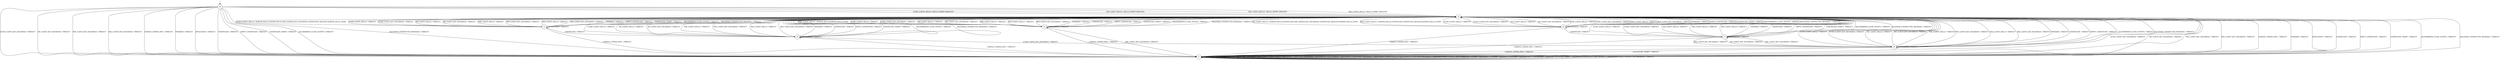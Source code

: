 digraph g {

	s0 [shape="circle" label="s0"];
	s1 [shape="circle" label="s1"];
	s2 [shape="circle" label="s2"];
	s3 [shape="circle" label="s3"];
	s4 [shape="circle" label="s4"];
	s5 [shape="circle" label="s5"];
	s6 [shape="circle" label="s6"];
	s7 [shape="circle" label="s7"];
	s8 [shape="circle" label="s8"];
	s0 -> s2 [label="ECDH_CLIENT_HELLO / HELLO_VERIFY_REQUEST"];
	s0 -> s1 [label="ECDH_CLIENT_KEY_EXCHANGE / TIMEOUT"];
	s0 -> s2 [label="DH_CLIENT_HELLO / HELLO_VERIFY_REQUEST"];
	s0 -> s1 [label="DH_CLIENT_KEY_EXCHANGE / TIMEOUT"];
	s0 -> s2 [label="PSK_CLIENT_HELLO / HELLO_VERIFY_REQUEST"];
	s0 -> s1 [label="PSK_CLIENT_KEY_EXCHANGE / TIMEOUT"];
	s0 -> s2 [label="RSA_CLIENT_HELLO / HELLO_VERIFY_REQUEST"];
	s0 -> s1 [label="RSA_CLIENT_KEY_EXCHANGE / TIMEOUT"];
	s0 -> s1 [label="CHANGE_CIPHER_SPEC / TIMEOUT"];
	s0 -> s1 [label="FINISHED / TIMEOUT"];
	s0 -> s1 [label="APPLICATION / TIMEOUT"];
	s0 -> s1 [label="CERTIFICATE / TIMEOUT"];
	s0 -> s1 [label="EMPTY_CERTIFICATE / TIMEOUT"];
	s0 -> s1 [label="CERTIFICATE_VERIFY / TIMEOUT"];
	s0 -> s1 [label="Alert(WARNING,CLOSE_NOTIFY) / TIMEOUT"];
	s0 -> s1 [label="Alert(FATAL,UNEXPECTED_MESSAGE) / TIMEOUT"];
	s1 -> s1 [label="ECDH_CLIENT_HELLO / TIMEOUT"];
	s1 -> s1 [label="ECDH_CLIENT_KEY_EXCHANGE / TIMEOUT"];
	s1 -> s1 [label="DH_CLIENT_HELLO / TIMEOUT"];
	s1 -> s1 [label="DH_CLIENT_KEY_EXCHANGE / TIMEOUT"];
	s1 -> s1 [label="PSK_CLIENT_HELLO / TIMEOUT"];
	s1 -> s1 [label="PSK_CLIENT_KEY_EXCHANGE / TIMEOUT"];
	s1 -> s1 [label="RSA_CLIENT_HELLO / TIMEOUT"];
	s1 -> s1 [label="RSA_CLIENT_KEY_EXCHANGE / TIMEOUT"];
	s1 -> s1 [label="CHANGE_CIPHER_SPEC / TIMEOUT"];
	s1 -> s1 [label="FINISHED / TIMEOUT"];
	s1 -> s1 [label="APPLICATION / TIMEOUT"];
	s1 -> s1 [label="CERTIFICATE / TIMEOUT"];
	s1 -> s1 [label="EMPTY_CERTIFICATE / TIMEOUT"];
	s1 -> s1 [label="CERTIFICATE_VERIFY / TIMEOUT"];
	s1 -> s1 [label="Alert(WARNING,CLOSE_NOTIFY) / TIMEOUT"];
	s1 -> s1 [label="Alert(FATAL,UNEXPECTED_MESSAGE) / TIMEOUT"];
	s2 -> s3 [label="ECDH_CLIENT_HELLO / SERVER_HELLO,CERTIFICATE,ECDHE_SERVER_KEY_EXCHANGE,CERTIFICATE_REQUEST,SERVER_HELLO_DONE"];
	s2 -> s1 [label="ECDH_CLIENT_KEY_EXCHANGE / TIMEOUT"];
	s2 -> s6 [label="DH_CLIENT_HELLO / SERVER_HELLO,CERTIFICATE,DHE_SERVER_KEY_EXCHANGE,CERTIFICATE_REQUEST,SERVER_HELLO_DONE"];
	s2 -> s1 [label="DH_CLIENT_KEY_EXCHANGE / TIMEOUT"];
	s2 -> s5 [label="PSK_CLIENT_HELLO / SERVER_HELLO,SERVER_HELLO_DONE"];
	s2 -> s1 [label="PSK_CLIENT_KEY_EXCHANGE / TIMEOUT"];
	s2 -> s6 [label="RSA_CLIENT_HELLO / SERVER_HELLO,CERTIFICATE,CERTIFICATE_REQUEST,SERVER_HELLO_DONE"];
	s2 -> s1 [label="RSA_CLIENT_KEY_EXCHANGE / TIMEOUT"];
	s2 -> s1 [label="CHANGE_CIPHER_SPEC / TIMEOUT"];
	s2 -> s1 [label="FINISHED / TIMEOUT"];
	s2 -> s1 [label="APPLICATION / TIMEOUT"];
	s2 -> s1 [label="CERTIFICATE / TIMEOUT"];
	s2 -> s1 [label="EMPTY_CERTIFICATE / TIMEOUT"];
	s2 -> s1 [label="CERTIFICATE_VERIFY / TIMEOUT"];
	s2 -> s1 [label="Alert(WARNING,CLOSE_NOTIFY) / TIMEOUT"];
	s2 -> s1 [label="Alert(FATAL,UNEXPECTED_MESSAGE) / TIMEOUT"];
	s3 -> s2 [label="ECDH_CLIENT_HELLO / TIMEOUT"];
	s3 -> s2 [label="ECDH_CLIENT_KEY_EXCHANGE / TIMEOUT"];
	s3 -> s2 [label="DH_CLIENT_HELLO / TIMEOUT"];
	s3 -> s2 [label="DH_CLIENT_KEY_EXCHANGE / TIMEOUT"];
	s3 -> s2 [label="PSK_CLIENT_HELLO / TIMEOUT"];
	s3 -> s2 [label="PSK_CLIENT_KEY_EXCHANGE / TIMEOUT"];
	s3 -> s2 [label="RSA_CLIENT_HELLO / TIMEOUT"];
	s3 -> s2 [label="RSA_CLIENT_KEY_EXCHANGE / TIMEOUT"];
	s3 -> s1 [label="CHANGE_CIPHER_SPEC / TIMEOUT"];
	s3 -> s2 [label="FINISHED / TIMEOUT"];
	s3 -> s3 [label="APPLICATION / TIMEOUT"];
	s3 -> s4 [label="CERTIFICATE / TIMEOUT"];
	s3 -> s2 [label="EMPTY_CERTIFICATE / TIMEOUT"];
	s3 -> s2 [label="CERTIFICATE_VERIFY / TIMEOUT"];
	s3 -> s2 [label="Alert(WARNING,CLOSE_NOTIFY) / TIMEOUT"];
	s3 -> s2 [label="Alert(FATAL,UNEXPECTED_MESSAGE) / TIMEOUT"];
	s4 -> s2 [label="ECDH_CLIENT_HELLO / TIMEOUT"];
	s4 -> s8 [label="ECDH_CLIENT_KEY_EXCHANGE / TIMEOUT"];
	s4 -> s2 [label="DH_CLIENT_HELLO / TIMEOUT"];
	s4 -> s2 [label="DH_CLIENT_KEY_EXCHANGE / TIMEOUT"];
	s4 -> s2 [label="PSK_CLIENT_HELLO / TIMEOUT"];
	s4 -> s2 [label="PSK_CLIENT_KEY_EXCHANGE / TIMEOUT"];
	s4 -> s2 [label="RSA_CLIENT_HELLO / TIMEOUT"];
	s4 -> s2 [label="RSA_CLIENT_KEY_EXCHANGE / TIMEOUT"];
	s4 -> s1 [label="CHANGE_CIPHER_SPEC / TIMEOUT"];
	s4 -> s2 [label="FINISHED / TIMEOUT"];
	s4 -> s4 [label="APPLICATION / TIMEOUT"];
	s4 -> s2 [label="CERTIFICATE / TIMEOUT"];
	s4 -> s2 [label="EMPTY_CERTIFICATE / TIMEOUT"];
	s4 -> s2 [label="CERTIFICATE_VERIFY / TIMEOUT"];
	s4 -> s2 [label="Alert(WARNING,CLOSE_NOTIFY) / TIMEOUT"];
	s4 -> s2 [label="Alert(FATAL,UNEXPECTED_MESSAGE) / TIMEOUT"];
	s5 -> s2 [label="ECDH_CLIENT_HELLO / TIMEOUT"];
	s5 -> s2 [label="ECDH_CLIENT_KEY_EXCHANGE / TIMEOUT"];
	s5 -> s2 [label="DH_CLIENT_HELLO / TIMEOUT"];
	s5 -> s2 [label="DH_CLIENT_KEY_EXCHANGE / TIMEOUT"];
	s5 -> s2 [label="PSK_CLIENT_HELLO / TIMEOUT"];
	s5 -> s1 [label="PSK_CLIENT_KEY_EXCHANGE / TIMEOUT"];
	s5 -> s2 [label="RSA_CLIENT_HELLO / TIMEOUT"];
	s5 -> s2 [label="RSA_CLIENT_KEY_EXCHANGE / TIMEOUT"];
	s5 -> s1 [label="CHANGE_CIPHER_SPEC / TIMEOUT"];
	s5 -> s2 [label="FINISHED / TIMEOUT"];
	s5 -> s5 [label="APPLICATION / TIMEOUT"];
	s5 -> s2 [label="CERTIFICATE / TIMEOUT"];
	s5 -> s2 [label="EMPTY_CERTIFICATE / TIMEOUT"];
	s5 -> s2 [label="CERTIFICATE_VERIFY / TIMEOUT"];
	s5 -> s2 [label="Alert(WARNING,CLOSE_NOTIFY) / TIMEOUT"];
	s5 -> s2 [label="Alert(FATAL,UNEXPECTED_MESSAGE) / TIMEOUT"];
	s6 -> s2 [label="ECDH_CLIENT_HELLO / TIMEOUT"];
	s6 -> s2 [label="ECDH_CLIENT_KEY_EXCHANGE / TIMEOUT"];
	s6 -> s2 [label="DH_CLIENT_HELLO / TIMEOUT"];
	s6 -> s2 [label="DH_CLIENT_KEY_EXCHANGE / TIMEOUT"];
	s6 -> s2 [label="PSK_CLIENT_HELLO / TIMEOUT"];
	s6 -> s2 [label="PSK_CLIENT_KEY_EXCHANGE / TIMEOUT"];
	s6 -> s2 [label="RSA_CLIENT_HELLO / TIMEOUT"];
	s6 -> s2 [label="RSA_CLIENT_KEY_EXCHANGE / TIMEOUT"];
	s6 -> s1 [label="CHANGE_CIPHER_SPEC / TIMEOUT"];
	s6 -> s2 [label="FINISHED / TIMEOUT"];
	s6 -> s6 [label="APPLICATION / TIMEOUT"];
	s6 -> s7 [label="CERTIFICATE / TIMEOUT"];
	s6 -> s2 [label="EMPTY_CERTIFICATE / TIMEOUT"];
	s6 -> s2 [label="CERTIFICATE_VERIFY / TIMEOUT"];
	s6 -> s2 [label="Alert(WARNING,CLOSE_NOTIFY) / TIMEOUT"];
	s6 -> s2 [label="Alert(FATAL,UNEXPECTED_MESSAGE) / TIMEOUT"];
	s7 -> s2 [label="ECDH_CLIENT_HELLO / TIMEOUT"];
	s7 -> s2 [label="ECDH_CLIENT_KEY_EXCHANGE / TIMEOUT"];
	s7 -> s2 [label="DH_CLIENT_HELLO / TIMEOUT"];
	s7 -> s8 [label="DH_CLIENT_KEY_EXCHANGE / TIMEOUT"];
	s7 -> s2 [label="PSK_CLIENT_HELLO / TIMEOUT"];
	s7 -> s8 [label="PSK_CLIENT_KEY_EXCHANGE / TIMEOUT"];
	s7 -> s2 [label="RSA_CLIENT_HELLO / TIMEOUT"];
	s7 -> s8 [label="RSA_CLIENT_KEY_EXCHANGE / TIMEOUT"];
	s7 -> s1 [label="CHANGE_CIPHER_SPEC / TIMEOUT"];
	s7 -> s2 [label="FINISHED / TIMEOUT"];
	s7 -> s7 [label="APPLICATION / TIMEOUT"];
	s7 -> s2 [label="CERTIFICATE / TIMEOUT"];
	s7 -> s2 [label="EMPTY_CERTIFICATE / TIMEOUT"];
	s7 -> s2 [label="CERTIFICATE_VERIFY / TIMEOUT"];
	s7 -> s2 [label="Alert(WARNING,CLOSE_NOTIFY) / TIMEOUT"];
	s7 -> s2 [label="Alert(FATAL,UNEXPECTED_MESSAGE) / TIMEOUT"];
	s8 -> s2 [label="ECDH_CLIENT_HELLO / TIMEOUT"];
	s8 -> s2 [label="ECDH_CLIENT_KEY_EXCHANGE / TIMEOUT"];
	s8 -> s2 [label="DH_CLIENT_HELLO / TIMEOUT"];
	s8 -> s2 [label="DH_CLIENT_KEY_EXCHANGE / TIMEOUT"];
	s8 -> s2 [label="PSK_CLIENT_HELLO / TIMEOUT"];
	s8 -> s2 [label="PSK_CLIENT_KEY_EXCHANGE / TIMEOUT"];
	s8 -> s2 [label="RSA_CLIENT_HELLO / TIMEOUT"];
	s8 -> s2 [label="RSA_CLIENT_KEY_EXCHANGE / TIMEOUT"];
	s8 -> s1 [label="CHANGE_CIPHER_SPEC / TIMEOUT"];
	s8 -> s2 [label="FINISHED / TIMEOUT"];
	s8 -> s8 [label="APPLICATION / TIMEOUT"];
	s8 -> s2 [label="CERTIFICATE / TIMEOUT"];
	s8 -> s2 [label="EMPTY_CERTIFICATE / TIMEOUT"];
	s8 -> s1 [label="CERTIFICATE_VERIFY / TIMEOUT"];
	s8 -> s2 [label="Alert(WARNING,CLOSE_NOTIFY) / TIMEOUT"];
	s8 -> s2 [label="Alert(FATAL,UNEXPECTED_MESSAGE) / TIMEOUT"];

__start0 [label="" shape="none" width="0" height="0"];
__start0 -> s0;

}
